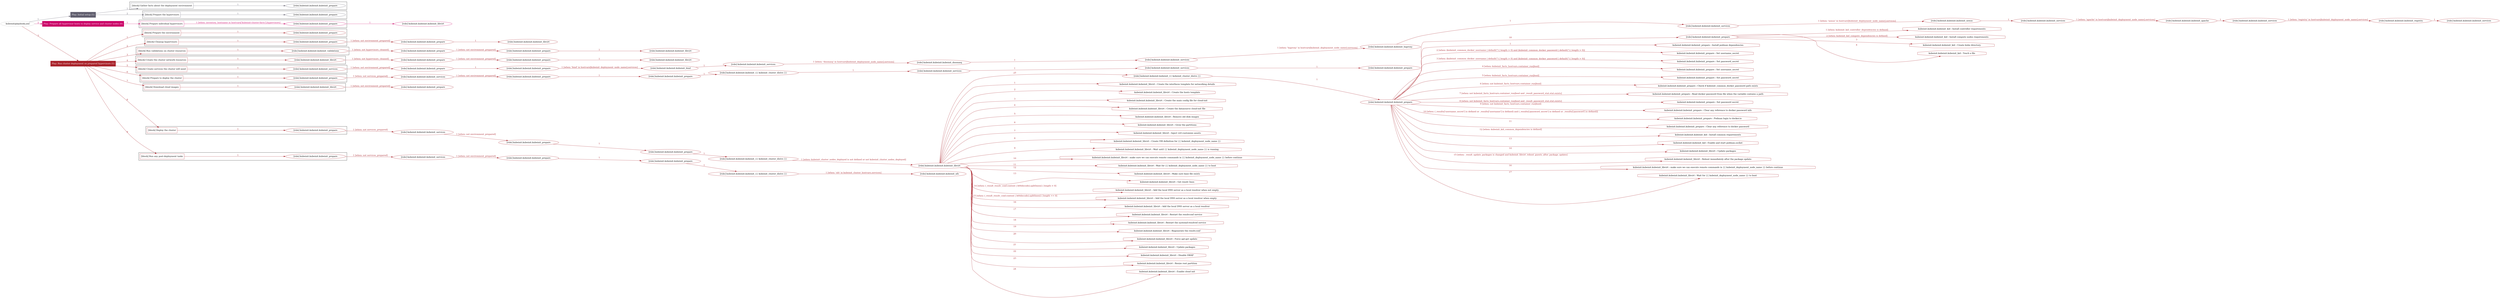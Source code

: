 digraph {
	graph [concentrate=true ordering=in rankdir=LR ratio=fill]
	edge [esep=5 sep=10]
	"kubeinit/playbook.yml" [id=root_node style=dotted]
	play_c126c81b [label="Play: Initial setup (1)" color="#605e6e" fontcolor="#ffffff" id=play_c126c81b shape=box style=filled tooltip=localhost]
	"kubeinit/playbook.yml" -> play_c126c81b [label="1 " color="#605e6e" fontcolor="#605e6e" id=edge_1b1eeee2 labeltooltip="1 " tooltip="1 "]
	subgraph "kubeinit.kubeinit.kubeinit_prepare" {
		role_fcb374b6 [label="[role] kubeinit.kubeinit.kubeinit_prepare" color="#605e6e" id=role_fcb374b6 tooltip="kubeinit.kubeinit.kubeinit_prepare"]
	}
	subgraph "kubeinit.kubeinit.kubeinit_prepare" {
		role_9bc52497 [label="[role] kubeinit.kubeinit.kubeinit_prepare" color="#605e6e" id=role_9bc52497 tooltip="kubeinit.kubeinit.kubeinit_prepare"]
	}
	subgraph "Play: Initial setup (1)" {
		play_c126c81b -> block_151226de [label=1 color="#605e6e" fontcolor="#605e6e" id=edge_676179da labeltooltip=1 tooltip=1]
		subgraph cluster_block_151226de {
			block_151226de [label="[block] Gather facts about the deployment environment" color="#605e6e" id=block_151226de labeltooltip="Gather facts about the deployment environment" shape=box tooltip="Gather facts about the deployment environment"]
			block_151226de -> role_fcb374b6 [label="1 " color="#605e6e" fontcolor="#605e6e" id=edge_16e38fc6 labeltooltip="1 " tooltip="1 "]
		}
		play_c126c81b -> block_89cb19dc [label=2 color="#605e6e" fontcolor="#605e6e" id=edge_b297ec51 labeltooltip=2 tooltip=2]
		subgraph cluster_block_89cb19dc {
			block_89cb19dc [label="[block] Prepare the hypervisors" color="#605e6e" id=block_89cb19dc labeltooltip="Prepare the hypervisors" shape=box tooltip="Prepare the hypervisors"]
			block_89cb19dc -> role_9bc52497 [label="1 " color="#605e6e" fontcolor="#605e6e" id=edge_4f4e0dad labeltooltip="1 " tooltip="1 "]
		}
	}
	play_8e37cc37 [label="Play: Prepare all hypervisor hosts to deploy service and cluster nodes (0)" color="#cb0168" fontcolor="#ffffff" id=play_8e37cc37 shape=box style=filled tooltip="Play: Prepare all hypervisor hosts to deploy service and cluster nodes (0)"]
	"kubeinit/playbook.yml" -> play_8e37cc37 [label="2 " color="#cb0168" fontcolor="#cb0168" id=edge_9299f9f1 labeltooltip="2 " tooltip="2 "]
	subgraph "kubeinit.kubeinit.kubeinit_libvirt" {
		role_905d06ae [label="[role] kubeinit.kubeinit.kubeinit_libvirt" color="#cb0168" id=role_905d06ae tooltip="kubeinit.kubeinit.kubeinit_libvirt"]
	}
	subgraph "kubeinit.kubeinit.kubeinit_prepare" {
		role_748f064f [label="[role] kubeinit.kubeinit.kubeinit_prepare" color="#cb0168" id=role_748f064f tooltip="kubeinit.kubeinit.kubeinit_prepare"]
		role_748f064f -> role_905d06ae [label="1 " color="#cb0168" fontcolor="#cb0168" id=edge_2f4e6fee labeltooltip="1 " tooltip="1 "]
	}
	subgraph "Play: Prepare all hypervisor hosts to deploy service and cluster nodes (0)" {
		play_8e37cc37 -> block_4a2bc876 [label=1 color="#cb0168" fontcolor="#cb0168" id=edge_b2c878f7 labeltooltip=1 tooltip=1]
		subgraph cluster_block_4a2bc876 {
			block_4a2bc876 [label="[block] Prepare individual hypervisors" color="#cb0168" id=block_4a2bc876 labeltooltip="Prepare individual hypervisors" shape=box tooltip="Prepare individual hypervisors"]
			block_4a2bc876 -> role_748f064f [label="1 [when: inventory_hostname in hostvars['kubeinit-cluster-facts'].hypervisors]" color="#cb0168" fontcolor="#cb0168" id=edge_b1227daa labeltooltip="1 [when: inventory_hostname in hostvars['kubeinit-cluster-facts'].hypervisors]" tooltip="1 [when: inventory_hostname in hostvars['kubeinit-cluster-facts'].hypervisors]"]
		}
	}
	play_6ab562eb [label="Play: Run cluster deployment on prepared hypervisors (1)" color="#a9232b" fontcolor="#ffffff" id=play_6ab562eb shape=box style=filled tooltip=localhost]
	"kubeinit/playbook.yml" -> play_6ab562eb [label="3 " color="#a9232b" fontcolor="#a9232b" id=edge_08978d0e labeltooltip="3 " tooltip="3 "]
	subgraph "kubeinit.kubeinit.kubeinit_prepare" {
		role_f2a02993 [label="[role] kubeinit.kubeinit.kubeinit_prepare" color="#a9232b" id=role_f2a02993 tooltip="kubeinit.kubeinit.kubeinit_prepare"]
	}
	subgraph "kubeinit.kubeinit.kubeinit_libvirt" {
		role_0dd9a1ea [label="[role] kubeinit.kubeinit.kubeinit_libvirt" color="#a9232b" id=role_0dd9a1ea tooltip="kubeinit.kubeinit.kubeinit_libvirt"]
	}
	subgraph "kubeinit.kubeinit.kubeinit_prepare" {
		role_b0f87e69 [label="[role] kubeinit.kubeinit.kubeinit_prepare" color="#a9232b" id=role_b0f87e69 tooltip="kubeinit.kubeinit.kubeinit_prepare"]
		role_b0f87e69 -> role_0dd9a1ea [label="1 " color="#a9232b" fontcolor="#a9232b" id=edge_3e0cb3b5 labeltooltip="1 " tooltip="1 "]
	}
	subgraph "kubeinit.kubeinit.kubeinit_prepare" {
		role_fe6a8860 [label="[role] kubeinit.kubeinit.kubeinit_prepare" color="#a9232b" id=role_fe6a8860 tooltip="kubeinit.kubeinit.kubeinit_prepare"]
		role_fe6a8860 -> role_b0f87e69 [label="1 [when: not environment_prepared]" color="#a9232b" fontcolor="#a9232b" id=edge_16fd8a7b labeltooltip="1 [when: not environment_prepared]" tooltip="1 [when: not environment_prepared]"]
	}
	subgraph "kubeinit.kubeinit.kubeinit_libvirt" {
		role_6823ddb0 [label="[role] kubeinit.kubeinit.kubeinit_libvirt" color="#a9232b" id=role_6823ddb0 tooltip="kubeinit.kubeinit.kubeinit_libvirt"]
	}
	subgraph "kubeinit.kubeinit.kubeinit_prepare" {
		role_4ae33652 [label="[role] kubeinit.kubeinit.kubeinit_prepare" color="#a9232b" id=role_4ae33652 tooltip="kubeinit.kubeinit.kubeinit_prepare"]
		role_4ae33652 -> role_6823ddb0 [label="1 " color="#a9232b" fontcolor="#a9232b" id=edge_ae06a6c8 labeltooltip="1 " tooltip="1 "]
	}
	subgraph "kubeinit.kubeinit.kubeinit_prepare" {
		role_0d2d4c15 [label="[role] kubeinit.kubeinit.kubeinit_prepare" color="#a9232b" id=role_0d2d4c15 tooltip="kubeinit.kubeinit.kubeinit_prepare"]
		role_0d2d4c15 -> role_4ae33652 [label="1 [when: not environment_prepared]" color="#a9232b" fontcolor="#a9232b" id=edge_d8cca4cc labeltooltip="1 [when: not environment_prepared]" tooltip="1 [when: not environment_prepared]"]
	}
	subgraph "kubeinit.kubeinit.kubeinit_validations" {
		role_8bf685f9 [label="[role] kubeinit.kubeinit.kubeinit_validations" color="#a9232b" id=role_8bf685f9 tooltip="kubeinit.kubeinit.kubeinit_validations"]
		role_8bf685f9 -> role_0d2d4c15 [label="1 [when: not hypervisors_cleaned]" color="#a9232b" fontcolor="#a9232b" id=edge_44b4a25b labeltooltip="1 [when: not hypervisors_cleaned]" tooltip="1 [when: not hypervisors_cleaned]"]
	}
	subgraph "kubeinit.kubeinit.kubeinit_libvirt" {
		role_09afb868 [label="[role] kubeinit.kubeinit.kubeinit_libvirt" color="#a9232b" id=role_09afb868 tooltip="kubeinit.kubeinit.kubeinit_libvirt"]
	}
	subgraph "kubeinit.kubeinit.kubeinit_prepare" {
		role_9cc9f9ac [label="[role] kubeinit.kubeinit.kubeinit_prepare" color="#a9232b" id=role_9cc9f9ac tooltip="kubeinit.kubeinit.kubeinit_prepare"]
		role_9cc9f9ac -> role_09afb868 [label="1 " color="#a9232b" fontcolor="#a9232b" id=edge_1a532f2b labeltooltip="1 " tooltip="1 "]
	}
	subgraph "kubeinit.kubeinit.kubeinit_prepare" {
		role_8e176470 [label="[role] kubeinit.kubeinit.kubeinit_prepare" color="#a9232b" id=role_8e176470 tooltip="kubeinit.kubeinit.kubeinit_prepare"]
		role_8e176470 -> role_9cc9f9ac [label="1 [when: not environment_prepared]" color="#a9232b" fontcolor="#a9232b" id=edge_b67fc30f labeltooltip="1 [when: not environment_prepared]" tooltip="1 [when: not environment_prepared]"]
	}
	subgraph "kubeinit.kubeinit.kubeinit_libvirt" {
		role_40ad79e9 [label="[role] kubeinit.kubeinit.kubeinit_libvirt" color="#a9232b" id=role_40ad79e9 tooltip="kubeinit.kubeinit.kubeinit_libvirt"]
		role_40ad79e9 -> role_8e176470 [label="1 [when: not hypervisors_cleaned]" color="#a9232b" fontcolor="#a9232b" id=edge_fce668d3 labeltooltip="1 [when: not hypervisors_cleaned]" tooltip="1 [when: not hypervisors_cleaned]"]
	}
	subgraph "kubeinit.kubeinit.kubeinit_services" {
		role_c3d12a0c [label="[role] kubeinit.kubeinit.kubeinit_services" color="#a9232b" id=role_c3d12a0c tooltip="kubeinit.kubeinit.kubeinit_services"]
	}
	subgraph "kubeinit.kubeinit.kubeinit_registry" {
		role_e7849e75 [label="[role] kubeinit.kubeinit.kubeinit_registry" color="#a9232b" id=role_e7849e75 tooltip="kubeinit.kubeinit.kubeinit_registry"]
		role_e7849e75 -> role_c3d12a0c [label="1 " color="#a9232b" fontcolor="#a9232b" id=edge_dfcc9788 labeltooltip="1 " tooltip="1 "]
	}
	subgraph "kubeinit.kubeinit.kubeinit_services" {
		role_628ae8de [label="[role] kubeinit.kubeinit.kubeinit_services" color="#a9232b" id=role_628ae8de tooltip="kubeinit.kubeinit.kubeinit_services"]
		role_628ae8de -> role_e7849e75 [label="1 [when: 'registry' in hostvars[kubeinit_deployment_node_name].services]" color="#a9232b" fontcolor="#a9232b" id=edge_1b9a3060 labeltooltip="1 [when: 'registry' in hostvars[kubeinit_deployment_node_name].services]" tooltip="1 [when: 'registry' in hostvars[kubeinit_deployment_node_name].services]"]
	}
	subgraph "kubeinit.kubeinit.kubeinit_apache" {
		role_07f9e928 [label="[role] kubeinit.kubeinit.kubeinit_apache" color="#a9232b" id=role_07f9e928 tooltip="kubeinit.kubeinit.kubeinit_apache"]
		role_07f9e928 -> role_628ae8de [label="1 " color="#a9232b" fontcolor="#a9232b" id=edge_2ebd1b24 labeltooltip="1 " tooltip="1 "]
	}
	subgraph "kubeinit.kubeinit.kubeinit_services" {
		role_f89ed420 [label="[role] kubeinit.kubeinit.kubeinit_services" color="#a9232b" id=role_f89ed420 tooltip="kubeinit.kubeinit.kubeinit_services"]
		role_f89ed420 -> role_07f9e928 [label="1 [when: 'apache' in hostvars[kubeinit_deployment_node_name].services]" color="#a9232b" fontcolor="#a9232b" id=edge_543bef8d labeltooltip="1 [when: 'apache' in hostvars[kubeinit_deployment_node_name].services]" tooltip="1 [when: 'apache' in hostvars[kubeinit_deployment_node_name].services]"]
	}
	subgraph "kubeinit.kubeinit.kubeinit_nexus" {
		role_1058541a [label="[role] kubeinit.kubeinit.kubeinit_nexus" color="#a9232b" id=role_1058541a tooltip="kubeinit.kubeinit.kubeinit_nexus"]
		role_1058541a -> role_f89ed420 [label="1 " color="#a9232b" fontcolor="#a9232b" id=edge_19752b82 labeltooltip="1 " tooltip="1 "]
	}
	subgraph "kubeinit.kubeinit.kubeinit_services" {
		role_768f36a2 [label="[role] kubeinit.kubeinit.kubeinit_services" color="#a9232b" id=role_768f36a2 tooltip="kubeinit.kubeinit.kubeinit_services"]
		role_768f36a2 -> role_1058541a [label="1 [when: 'nexus' in hostvars[kubeinit_deployment_node_name].services]" color="#a9232b" fontcolor="#a9232b" id=edge_bc435723 labeltooltip="1 [when: 'nexus' in hostvars[kubeinit_deployment_node_name].services]" tooltip="1 [when: 'nexus' in hostvars[kubeinit_deployment_node_name].services]"]
	}
	subgraph "kubeinit.kubeinit.kubeinit_haproxy" {
		role_ef05b90d [label="[role] kubeinit.kubeinit.kubeinit_haproxy" color="#a9232b" id=role_ef05b90d tooltip="kubeinit.kubeinit.kubeinit_haproxy"]
		role_ef05b90d -> role_768f36a2 [label="1 " color="#a9232b" fontcolor="#a9232b" id=edge_8c8e5139 labeltooltip="1 " tooltip="1 "]
	}
	subgraph "kubeinit.kubeinit.kubeinit_services" {
		role_86bb494b [label="[role] kubeinit.kubeinit.kubeinit_services" color="#a9232b" id=role_86bb494b tooltip="kubeinit.kubeinit.kubeinit_services"]
		role_86bb494b -> role_ef05b90d [label="1 [when: 'haproxy' in hostvars[kubeinit_deployment_node_name].services]" color="#a9232b" fontcolor="#a9232b" id=edge_9d62d78a labeltooltip="1 [when: 'haproxy' in hostvars[kubeinit_deployment_node_name].services]" tooltip="1 [when: 'haproxy' in hostvars[kubeinit_deployment_node_name].services]"]
	}
	subgraph "kubeinit.kubeinit.kubeinit_dnsmasq" {
		role_a164e2b1 [label="[role] kubeinit.kubeinit.kubeinit_dnsmasq" color="#a9232b" id=role_a164e2b1 tooltip="kubeinit.kubeinit.kubeinit_dnsmasq"]
		role_a164e2b1 -> role_86bb494b [label="1 " color="#a9232b" fontcolor="#a9232b" id=edge_effca84c labeltooltip="1 " tooltip="1 "]
	}
	subgraph "kubeinit.kubeinit.kubeinit_services" {
		role_d9f36116 [label="[role] kubeinit.kubeinit.kubeinit_services" color="#a9232b" id=role_d9f36116 tooltip="kubeinit.kubeinit.kubeinit_services"]
		role_d9f36116 -> role_a164e2b1 [label="1 [when: 'dnsmasq' in hostvars[kubeinit_deployment_node_name].services]" color="#a9232b" fontcolor="#a9232b" id=edge_6e7346ff labeltooltip="1 [when: 'dnsmasq' in hostvars[kubeinit_deployment_node_name].services]" tooltip="1 [when: 'dnsmasq' in hostvars[kubeinit_deployment_node_name].services]"]
	}
	subgraph "kubeinit.kubeinit.kubeinit_bind" {
		role_de431acd [label="[role] kubeinit.kubeinit.kubeinit_bind" color="#a9232b" id=role_de431acd tooltip="kubeinit.kubeinit.kubeinit_bind"]
		role_de431acd -> role_d9f36116 [label="1 " color="#a9232b" fontcolor="#a9232b" id=edge_29e0be99 labeltooltip="1 " tooltip="1 "]
	}
	subgraph "kubeinit.kubeinit.kubeinit_prepare" {
		role_93f1473a [label="[role] kubeinit.kubeinit.kubeinit_prepare" color="#a9232b" id=role_93f1473a tooltip="kubeinit.kubeinit.kubeinit_prepare"]
		role_93f1473a -> role_de431acd [label="1 [when: 'bind' in hostvars[kubeinit_deployment_node_name].services]" color="#a9232b" fontcolor="#a9232b" id=edge_60b70abe labeltooltip="1 [when: 'bind' in hostvars[kubeinit_deployment_node_name].services]" tooltip="1 [when: 'bind' in hostvars[kubeinit_deployment_node_name].services]"]
	}
	subgraph "kubeinit.kubeinit.kubeinit_prepare" {
		role_5539f91a [label="[role] kubeinit.kubeinit.kubeinit_prepare" color="#a9232b" id=role_5539f91a tooltip="kubeinit.kubeinit.kubeinit_prepare"]
		role_5539f91a -> role_93f1473a [label="1 " color="#a9232b" fontcolor="#a9232b" id=edge_0e9413b3 labeltooltip="1 " tooltip="1 "]
	}
	subgraph "kubeinit.kubeinit.kubeinit_services" {
		role_2cc2d786 [label="[role] kubeinit.kubeinit.kubeinit_services" color="#a9232b" id=role_2cc2d786 tooltip="kubeinit.kubeinit.kubeinit_services"]
		role_2cc2d786 -> role_5539f91a [label="1 [when: not environment_prepared]" color="#a9232b" fontcolor="#a9232b" id=edge_fcfeb751 labeltooltip="1 [when: not environment_prepared]" tooltip="1 [when: not environment_prepared]"]
	}
	subgraph "kubeinit.kubeinit.kubeinit_prepare" {
		role_8b160edc [label="[role] kubeinit.kubeinit.kubeinit_prepare" color="#a9232b" id=role_8b160edc tooltip="kubeinit.kubeinit.kubeinit_prepare"]
	}
	subgraph "kubeinit.kubeinit.kubeinit_services" {
		role_002cdb67 [label="[role] kubeinit.kubeinit.kubeinit_services" color="#a9232b" id=role_002cdb67 tooltip="kubeinit.kubeinit.kubeinit_services"]
		role_002cdb67 -> role_8b160edc [label="1 " color="#a9232b" fontcolor="#a9232b" id=edge_d6a21105 labeltooltip="1 " tooltip="1 "]
	}
	subgraph "kubeinit.kubeinit.kubeinit_services" {
		role_16f3d85d [label="[role] kubeinit.kubeinit.kubeinit_services" color="#a9232b" id=role_16f3d85d tooltip="kubeinit.kubeinit.kubeinit_services"]
		role_16f3d85d -> role_002cdb67 [label="1 " color="#a9232b" fontcolor="#a9232b" id=edge_e2cd52f0 labeltooltip="1 " tooltip="1 "]
	}
	subgraph "kubeinit.kubeinit.kubeinit_{{ kubeinit_cluster_distro }}" {
		role_33f047e5 [label="[role] kubeinit.kubeinit.kubeinit_{{ kubeinit_cluster_distro }}" color="#a9232b" id=role_33f047e5 tooltip="kubeinit.kubeinit.kubeinit_{{ kubeinit_cluster_distro }}"]
		role_33f047e5 -> role_16f3d85d [label="1 " color="#a9232b" fontcolor="#a9232b" id=edge_44efbfcb labeltooltip="1 " tooltip="1 "]
	}
	subgraph "kubeinit.kubeinit.kubeinit_prepare" {
		role_04a9a1da [label="[role] kubeinit.kubeinit.kubeinit_prepare" color="#a9232b" id=role_04a9a1da tooltip="kubeinit.kubeinit.kubeinit_prepare"]
		role_04a9a1da -> role_33f047e5 [label="1 " color="#a9232b" fontcolor="#a9232b" id=edge_cba25755 labeltooltip="1 " tooltip="1 "]
	}
	subgraph "kubeinit.kubeinit.kubeinit_prepare" {
		role_8c2c6759 [label="[role] kubeinit.kubeinit.kubeinit_prepare" color="#a9232b" id=role_8c2c6759 tooltip="kubeinit.kubeinit.kubeinit_prepare"]
		role_8c2c6759 -> role_04a9a1da [label="1 " color="#a9232b" fontcolor="#a9232b" id=edge_b58813cf labeltooltip="1 " tooltip="1 "]
	}
	subgraph "kubeinit.kubeinit.kubeinit_services" {
		role_bdf913ae [label="[role] kubeinit.kubeinit.kubeinit_services" color="#a9232b" id=role_bdf913ae tooltip="kubeinit.kubeinit.kubeinit_services"]
		role_bdf913ae -> role_8c2c6759 [label="1 [when: not environment_prepared]" color="#a9232b" fontcolor="#a9232b" id=edge_1a5d77fc labeltooltip="1 [when: not environment_prepared]" tooltip="1 [when: not environment_prepared]"]
	}
	subgraph "kubeinit.kubeinit.kubeinit_prepare" {
		role_00a8033e [label="[role] kubeinit.kubeinit.kubeinit_prepare" color="#a9232b" id=role_00a8033e tooltip="kubeinit.kubeinit.kubeinit_prepare"]
		role_00a8033e -> role_bdf913ae [label="1 [when: not services_prepared]" color="#a9232b" fontcolor="#a9232b" id=edge_452c753a labeltooltip="1 [when: not services_prepared]" tooltip="1 [when: not services_prepared]"]
	}
	subgraph "kubeinit.kubeinit.kubeinit_prepare" {
		role_d52e1c77 [label="[role] kubeinit.kubeinit.kubeinit_prepare" color="#a9232b" id=role_d52e1c77 tooltip="kubeinit.kubeinit.kubeinit_prepare"]
	}
	subgraph "kubeinit.kubeinit.kubeinit_libvirt" {
		role_45b16e29 [label="[role] kubeinit.kubeinit.kubeinit_libvirt" color="#a9232b" id=role_45b16e29 tooltip="kubeinit.kubeinit.kubeinit_libvirt"]
		role_45b16e29 -> role_d52e1c77 [label="1 [when: not environment_prepared]" color="#a9232b" fontcolor="#a9232b" id=edge_520e759b labeltooltip="1 [when: not environment_prepared]" tooltip="1 [when: not environment_prepared]"]
	}
	subgraph "kubeinit.kubeinit.kubeinit_prepare" {
		role_cd799fb9 [label="[role] kubeinit.kubeinit.kubeinit_prepare" color="#a9232b" id=role_cd799fb9 tooltip="kubeinit.kubeinit.kubeinit_prepare"]
		task_673d3e02 [label="kubeinit.kubeinit.kubeinit_kid : Install controller requirements" color="#a9232b" hello="kubeinit.kubeinit.kubeinit_kid : Install controller requirements" id=task_673d3e02 shape=octagon tooltip="kubeinit.kubeinit.kubeinit_kid : Install controller requirements"]
		role_cd799fb9 -> task_673d3e02 [label="1 [when: kubeinit_kid_controller_dependencies is defined]" color="#a9232b" fontcolor="#a9232b" id=edge_898ce7b7 labeltooltip="1 [when: kubeinit_kid_controller_dependencies is defined]" tooltip="1 [when: kubeinit_kid_controller_dependencies is defined]"]
		task_7dd3b2cc [label="kubeinit.kubeinit.kubeinit_kid : Install compute nodes requirements" color="#a9232b" hello="kubeinit.kubeinit.kubeinit_kid : Install compute nodes requirements" id=task_7dd3b2cc shape=octagon tooltip="kubeinit.kubeinit.kubeinit_kid : Install compute nodes requirements"]
		role_cd799fb9 -> task_7dd3b2cc [label="2 [when: kubeinit_kid_compute_dependencies is defined]" color="#a9232b" fontcolor="#a9232b" id=edge_9bb1453f labeltooltip="2 [when: kubeinit_kid_compute_dependencies is defined]" tooltip="2 [when: kubeinit_kid_compute_dependencies is defined]"]
		task_7e261121 [label="kubeinit.kubeinit.kubeinit_kid : Create kube directory" color="#a9232b" hello="kubeinit.kubeinit.kubeinit_kid : Create kube directory" id=task_7e261121 shape=octagon tooltip="kubeinit.kubeinit.kubeinit_kid : Create kube directory"]
		role_cd799fb9 -> task_7e261121 [label="3 " color="#a9232b" fontcolor="#a9232b" id=edge_755ec794 labeltooltip="3 " tooltip="3 "]
		task_3df66c97 [label="kubeinit.kubeinit.kubeinit_kid : Touch a file" color="#a9232b" hello="kubeinit.kubeinit.kubeinit_kid : Touch a file" id=task_3df66c97 shape=octagon tooltip="kubeinit.kubeinit.kubeinit_kid : Touch a file"]
		role_cd799fb9 -> task_3df66c97 [label="4 " color="#a9232b" fontcolor="#a9232b" id=edge_c21e9367 labeltooltip="4 " tooltip="4 "]
	}
	subgraph "kubeinit.kubeinit.kubeinit_prepare" {
		role_4fbe03a6 [label="[role] kubeinit.kubeinit.kubeinit_prepare" color="#a9232b" id=role_4fbe03a6 tooltip="kubeinit.kubeinit.kubeinit_prepare"]
		task_86875c7f [label="kubeinit.kubeinit.kubeinit_prepare : Install podman dependencies" color="#a9232b" hello="kubeinit.kubeinit.kubeinit_prepare : Install podman dependencies" id=task_86875c7f shape=octagon tooltip="kubeinit.kubeinit.kubeinit_prepare : Install podman dependencies"]
		role_4fbe03a6 -> task_86875c7f [label="1 " color="#a9232b" fontcolor="#a9232b" id=edge_c3f8d35f labeltooltip="1 " tooltip="1 "]
		task_5061159c [label="kubeinit.kubeinit.kubeinit_prepare : Set username_secret" color="#a9232b" hello="kubeinit.kubeinit.kubeinit_prepare : Set username_secret" id=task_5061159c shape=octagon tooltip="kubeinit.kubeinit.kubeinit_prepare : Set username_secret"]
		role_4fbe03a6 -> task_5061159c [label="2 [when: (kubeinit_common_docker_username | default('') | length > 0) and (kubeinit_common_docker_password | default('') | length > 0)]" color="#a9232b" fontcolor="#a9232b" id=edge_ef885d91 labeltooltip="2 [when: (kubeinit_common_docker_username | default('') | length > 0) and (kubeinit_common_docker_password | default('') | length > 0)]" tooltip="2 [when: (kubeinit_common_docker_username | default('') | length > 0) and (kubeinit_common_docker_password | default('') | length > 0)]"]
		task_0e379638 [label="kubeinit.kubeinit.kubeinit_prepare : Set password_secret" color="#a9232b" hello="kubeinit.kubeinit.kubeinit_prepare : Set password_secret" id=task_0e379638 shape=octagon tooltip="kubeinit.kubeinit.kubeinit_prepare : Set password_secret"]
		role_4fbe03a6 -> task_0e379638 [label="3 [when: (kubeinit_common_docker_username | default('') | length > 0) and (kubeinit_common_docker_password | default('') | length > 0)]" color="#a9232b" fontcolor="#a9232b" id=edge_1353cf5c labeltooltip="3 [when: (kubeinit_common_docker_username | default('') | length > 0) and (kubeinit_common_docker_password | default('') | length > 0)]" tooltip="3 [when: (kubeinit_common_docker_username | default('') | length > 0) and (kubeinit_common_docker_password | default('') | length > 0)]"]
		task_e1c3348a [label="kubeinit.kubeinit.kubeinit_prepare : Set username_secret" color="#a9232b" hello="kubeinit.kubeinit.kubeinit_prepare : Set username_secret" id=task_e1c3348a shape=octagon tooltip="kubeinit.kubeinit.kubeinit_prepare : Set username_secret"]
		role_4fbe03a6 -> task_e1c3348a [label="4 [when: kubeinit_facts_hostvars.container_run|bool]" color="#a9232b" fontcolor="#a9232b" id=edge_51d72e8a labeltooltip="4 [when: kubeinit_facts_hostvars.container_run|bool]" tooltip="4 [when: kubeinit_facts_hostvars.container_run|bool]"]
		task_fa8c2d0f [label="kubeinit.kubeinit.kubeinit_prepare : Set password_secret" color="#a9232b" hello="kubeinit.kubeinit.kubeinit_prepare : Set password_secret" id=task_fa8c2d0f shape=octagon tooltip="kubeinit.kubeinit.kubeinit_prepare : Set password_secret"]
		role_4fbe03a6 -> task_fa8c2d0f [label="5 [when: kubeinit_facts_hostvars.container_run|bool]" color="#a9232b" fontcolor="#a9232b" id=edge_6fa27b27 labeltooltip="5 [when: kubeinit_facts_hostvars.container_run|bool]" tooltip="5 [when: kubeinit_facts_hostvars.container_run|bool]"]
		task_3fe21f80 [label="kubeinit.kubeinit.kubeinit_prepare : Check if kubeinit_common_docker_password path exists" color="#a9232b" hello="kubeinit.kubeinit.kubeinit_prepare : Check if kubeinit_common_docker_password path exists" id=task_3fe21f80 shape=octagon tooltip="kubeinit.kubeinit.kubeinit_prepare : Check if kubeinit_common_docker_password path exists"]
		role_4fbe03a6 -> task_3fe21f80 [label="6 [when: not kubeinit_facts_hostvars.container_run|bool]" color="#a9232b" fontcolor="#a9232b" id=edge_25a5382d labeltooltip="6 [when: not kubeinit_facts_hostvars.container_run|bool]" tooltip="6 [when: not kubeinit_facts_hostvars.container_run|bool]"]
		task_188d0b72 [label="kubeinit.kubeinit.kubeinit_prepare : Read docker password from file when the variable contains a path" color="#a9232b" hello="kubeinit.kubeinit.kubeinit_prepare : Read docker password from file when the variable contains a path" id=task_188d0b72 shape=octagon tooltip="kubeinit.kubeinit.kubeinit_prepare : Read docker password from file when the variable contains a path"]
		role_4fbe03a6 -> task_188d0b72 [label="7 [when: not kubeinit_facts_hostvars.container_run|bool and _result_password_stat.stat.exists]" color="#a9232b" fontcolor="#a9232b" id=edge_84c8c69c labeltooltip="7 [when: not kubeinit_facts_hostvars.container_run|bool and _result_password_stat.stat.exists]" tooltip="7 [when: not kubeinit_facts_hostvars.container_run|bool and _result_password_stat.stat.exists]"]
		task_4bcd73b8 [label="kubeinit.kubeinit.kubeinit_prepare : Set password secret" color="#a9232b" hello="kubeinit.kubeinit.kubeinit_prepare : Set password secret" id=task_4bcd73b8 shape=octagon tooltip="kubeinit.kubeinit.kubeinit_prepare : Set password secret"]
		role_4fbe03a6 -> task_4bcd73b8 [label="8 [when: not kubeinit_facts_hostvars.container_run|bool and _result_password_stat.stat.exists]" color="#a9232b" fontcolor="#a9232b" id=edge_fe1b9a9f labeltooltip="8 [when: not kubeinit_facts_hostvars.container_run|bool and _result_password_stat.stat.exists]" tooltip="8 [when: not kubeinit_facts_hostvars.container_run|bool and _result_password_stat.stat.exists]"]
		task_0d4eddc7 [label="kubeinit.kubeinit.kubeinit_prepare : Clear any reference to docker password info" color="#a9232b" hello="kubeinit.kubeinit.kubeinit_prepare : Clear any reference to docker password info" id=task_0d4eddc7 shape=octagon tooltip="kubeinit.kubeinit.kubeinit_prepare : Clear any reference to docker password info"]
		role_4fbe03a6 -> task_0d4eddc7 [label="9 [when: not kubeinit_facts_hostvars.container_run|bool]" color="#a9232b" fontcolor="#a9232b" id=edge_ee1c3d03 labeltooltip="9 [when: not kubeinit_facts_hostvars.container_run|bool]" tooltip="9 [when: not kubeinit_facts_hostvars.container_run|bool]"]
		task_ed53c78e [label="kubeinit.kubeinit.kubeinit_prepare : Podman login to docker.io" color="#a9232b" hello="kubeinit.kubeinit.kubeinit_prepare : Podman login to docker.io" id=task_ed53c78e shape=octagon tooltip="kubeinit.kubeinit.kubeinit_prepare : Podman login to docker.io"]
		role_4fbe03a6 -> task_ed53c78e [label="10 [when: (_results['username_secret'] is defined or _results['username'] is defined) and (_results['password_secret'] is defined or _results['password'] is defined)]" color="#a9232b" fontcolor="#a9232b" id=edge_e1e641ed labeltooltip="10 [when: (_results['username_secret'] is defined or _results['username'] is defined) and (_results['password_secret'] is defined or _results['password'] is defined)]" tooltip="10 [when: (_results['username_secret'] is defined or _results['username'] is defined) and (_results['password_secret'] is defined or _results['password'] is defined)]"]
		task_42244fb6 [label="kubeinit.kubeinit.kubeinit_prepare : Clear any reference to docker password" color="#a9232b" hello="kubeinit.kubeinit.kubeinit_prepare : Clear any reference to docker password" id=task_42244fb6 shape=octagon tooltip="kubeinit.kubeinit.kubeinit_prepare : Clear any reference to docker password"]
		role_4fbe03a6 -> task_42244fb6 [label="11 " color="#a9232b" fontcolor="#a9232b" id=edge_809c6466 labeltooltip="11 " tooltip="11 "]
		task_0a1155ea [label="kubeinit.kubeinit.kubeinit_kid : Install common requirements" color="#a9232b" hello="kubeinit.kubeinit.kubeinit_kid : Install common requirements" id=task_0a1155ea shape=octagon tooltip="kubeinit.kubeinit.kubeinit_kid : Install common requirements"]
		role_4fbe03a6 -> task_0a1155ea [label="12 [when: kubeinit_kid_common_dependencies is defined]" color="#a9232b" fontcolor="#a9232b" id=edge_3d760713 labeltooltip="12 [when: kubeinit_kid_common_dependencies is defined]" tooltip="12 [when: kubeinit_kid_common_dependencies is defined]"]
		task_0a782368 [label="kubeinit.kubeinit.kubeinit_kid : Enable and start podman.socket" color="#a9232b" hello="kubeinit.kubeinit.kubeinit_kid : Enable and start podman.socket" id=task_0a782368 shape=octagon tooltip="kubeinit.kubeinit.kubeinit_kid : Enable and start podman.socket"]
		role_4fbe03a6 -> task_0a782368 [label="13 " color="#a9232b" fontcolor="#a9232b" id=edge_ff09cdfd labeltooltip="13 " tooltip="13 "]
		task_d3f52e2b [label="kubeinit.kubeinit.kubeinit_libvirt : Update packages" color="#a9232b" hello="kubeinit.kubeinit.kubeinit_libvirt : Update packages" id=task_d3f52e2b shape=octagon tooltip="kubeinit.kubeinit.kubeinit_libvirt : Update packages"]
		role_4fbe03a6 -> task_d3f52e2b [label="14 " color="#a9232b" fontcolor="#a9232b" id=edge_78413461 labeltooltip="14 " tooltip="14 "]
		task_03b3cd32 [label="kubeinit.kubeinit.kubeinit_libvirt : Reboot immediately after the package update" color="#a9232b" hello="kubeinit.kubeinit.kubeinit_libvirt : Reboot immediately after the package update" id=task_03b3cd32 shape=octagon tooltip="kubeinit.kubeinit.kubeinit_libvirt : Reboot immediately after the package update"]
		role_4fbe03a6 -> task_03b3cd32 [label="15 [when: _result_update_packages is changed and kubeinit_libvirt_reboot_guests_after_package_update]" color="#a9232b" fontcolor="#a9232b" id=edge_9f56eea2 labeltooltip="15 [when: _result_update_packages is changed and kubeinit_libvirt_reboot_guests_after_package_update]" tooltip="15 [when: _result_update_packages is changed and kubeinit_libvirt_reboot_guests_after_package_update]"]
		task_ec054d1f [label="kubeinit.kubeinit.kubeinit_libvirt : make sure we can execute remote commands in {{ kubeinit_deployment_node_name }} before continue" color="#a9232b" hello="kubeinit.kubeinit.kubeinit_libvirt : make sure we can execute remote commands in {{ kubeinit_deployment_node_name }} before continue" id=task_ec054d1f shape=octagon tooltip="kubeinit.kubeinit.kubeinit_libvirt : make sure we can execute remote commands in {{ kubeinit_deployment_node_name }} before continue"]
		role_4fbe03a6 -> task_ec054d1f [label="16 " color="#a9232b" fontcolor="#a9232b" id=edge_aaae7bd1 labeltooltip="16 " tooltip="16 "]
		task_af8c1772 [label="kubeinit.kubeinit.kubeinit_libvirt : Wait for {{ kubeinit_deployment_node_name }} to boot" color="#a9232b" hello="kubeinit.kubeinit.kubeinit_libvirt : Wait for {{ kubeinit_deployment_node_name }} to boot" id=task_af8c1772 shape=octagon tooltip="kubeinit.kubeinit.kubeinit_libvirt : Wait for {{ kubeinit_deployment_node_name }} to boot"]
		role_4fbe03a6 -> task_af8c1772 [label="17 " color="#a9232b" fontcolor="#a9232b" id=edge_590d049c labeltooltip="17 " tooltip="17 "]
		role_4fbe03a6 -> role_cd799fb9 [label="18 " color="#a9232b" fontcolor="#a9232b" id=edge_17b933d4 labeltooltip="18 " tooltip="18 "]
	}
	subgraph "kubeinit.kubeinit.kubeinit_{{ kubeinit_cluster_distro }}" {
		role_e713554a [label="[role] kubeinit.kubeinit.kubeinit_{{ kubeinit_cluster_distro }}" color="#a9232b" id=role_e713554a tooltip="kubeinit.kubeinit.kubeinit_{{ kubeinit_cluster_distro }}"]
		role_e713554a -> role_4fbe03a6 [label="1 " color="#a9232b" fontcolor="#a9232b" id=edge_1eac6ca6 labeltooltip="1 " tooltip="1 "]
	}
	subgraph "kubeinit.kubeinit.kubeinit_libvirt" {
		role_2ecc0d0e [label="[role] kubeinit.kubeinit.kubeinit_libvirt" color="#a9232b" id=role_2ecc0d0e tooltip="kubeinit.kubeinit.kubeinit_libvirt"]
		task_b6b2055b [label="kubeinit.kubeinit.kubeinit_libvirt : Create the interfaces template for networking details" color="#a9232b" hello="kubeinit.kubeinit.kubeinit_libvirt : Create the interfaces template for networking details" id=task_b6b2055b shape=octagon tooltip="kubeinit.kubeinit.kubeinit_libvirt : Create the interfaces template for networking details"]
		role_2ecc0d0e -> task_b6b2055b [label="1 " color="#a9232b" fontcolor="#a9232b" id=edge_a7e8d21a labeltooltip="1 " tooltip="1 "]
		task_27d2e90d [label="kubeinit.kubeinit.kubeinit_libvirt : Create the hosts template" color="#a9232b" hello="kubeinit.kubeinit.kubeinit_libvirt : Create the hosts template" id=task_27d2e90d shape=octagon tooltip="kubeinit.kubeinit.kubeinit_libvirt : Create the hosts template"]
		role_2ecc0d0e -> task_27d2e90d [label="2 " color="#a9232b" fontcolor="#a9232b" id=edge_f3dfea29 labeltooltip="2 " tooltip="2 "]
		task_c5b0ade6 [label="kubeinit.kubeinit.kubeinit_libvirt : Create the main config file for cloud-init" color="#a9232b" hello="kubeinit.kubeinit.kubeinit_libvirt : Create the main config file for cloud-init" id=task_c5b0ade6 shape=octagon tooltip="kubeinit.kubeinit.kubeinit_libvirt : Create the main config file for cloud-init"]
		role_2ecc0d0e -> task_c5b0ade6 [label="3 " color="#a9232b" fontcolor="#a9232b" id=edge_8d3952a1 labeltooltip="3 " tooltip="3 "]
		task_e5762269 [label="kubeinit.kubeinit.kubeinit_libvirt : Create the datasource cloud-init file" color="#a9232b" hello="kubeinit.kubeinit.kubeinit_libvirt : Create the datasource cloud-init file" id=task_e5762269 shape=octagon tooltip="kubeinit.kubeinit.kubeinit_libvirt : Create the datasource cloud-init file"]
		role_2ecc0d0e -> task_e5762269 [label="4 " color="#a9232b" fontcolor="#a9232b" id=edge_4557d20c labeltooltip="4 " tooltip="4 "]
		task_c78610c8 [label="kubeinit.kubeinit.kubeinit_libvirt : Remove old disk images" color="#a9232b" hello="kubeinit.kubeinit.kubeinit_libvirt : Remove old disk images" id=task_c78610c8 shape=octagon tooltip="kubeinit.kubeinit.kubeinit_libvirt : Remove old disk images"]
		role_2ecc0d0e -> task_c78610c8 [label="5 " color="#a9232b" fontcolor="#a9232b" id=edge_5a9637f4 labeltooltip="5 " tooltip="5 "]
		task_b7e5e804 [label="kubeinit.kubeinit.kubeinit_libvirt : Grow the partitions" color="#a9232b" hello="kubeinit.kubeinit.kubeinit_libvirt : Grow the partitions" id=task_b7e5e804 shape=octagon tooltip="kubeinit.kubeinit.kubeinit_libvirt : Grow the partitions"]
		role_2ecc0d0e -> task_b7e5e804 [label="6 " color="#a9232b" fontcolor="#a9232b" id=edge_1b355d4c labeltooltip="6 " tooltip="6 "]
		task_14af10aa [label="kubeinit.kubeinit.kubeinit_libvirt : Inject virt-customize assets" color="#a9232b" hello="kubeinit.kubeinit.kubeinit_libvirt : Inject virt-customize assets" id=task_14af10aa shape=octagon tooltip="kubeinit.kubeinit.kubeinit_libvirt : Inject virt-customize assets"]
		role_2ecc0d0e -> task_14af10aa [label="7 " color="#a9232b" fontcolor="#a9232b" id=edge_60b99c6c labeltooltip="7 " tooltip="7 "]
		task_de3a6680 [label="kubeinit.kubeinit.kubeinit_libvirt : Create VM definition for {{ kubeinit_deployment_node_name }}" color="#a9232b" hello="kubeinit.kubeinit.kubeinit_libvirt : Create VM definition for {{ kubeinit_deployment_node_name }}" id=task_de3a6680 shape=octagon tooltip="kubeinit.kubeinit.kubeinit_libvirt : Create VM definition for {{ kubeinit_deployment_node_name }}"]
		role_2ecc0d0e -> task_de3a6680 [label="8 " color="#a9232b" fontcolor="#a9232b" id=edge_4571f7b3 labeltooltip="8 " tooltip="8 "]
		task_c797885e [label="kubeinit.kubeinit.kubeinit_libvirt : Wait until {{ kubeinit_deployment_node_name }} is running" color="#a9232b" hello="kubeinit.kubeinit.kubeinit_libvirt : Wait until {{ kubeinit_deployment_node_name }} is running" id=task_c797885e shape=octagon tooltip="kubeinit.kubeinit.kubeinit_libvirt : Wait until {{ kubeinit_deployment_node_name }} is running"]
		role_2ecc0d0e -> task_c797885e [label="9 " color="#a9232b" fontcolor="#a9232b" id=edge_5defda6a labeltooltip="9 " tooltip="9 "]
		task_9253723a [label="kubeinit.kubeinit.kubeinit_libvirt : make sure we can execute remote commands in {{ kubeinit_deployment_node_name }} before continue" color="#a9232b" hello="kubeinit.kubeinit.kubeinit_libvirt : make sure we can execute remote commands in {{ kubeinit_deployment_node_name }} before continue" id=task_9253723a shape=octagon tooltip="kubeinit.kubeinit.kubeinit_libvirt : make sure we can execute remote commands in {{ kubeinit_deployment_node_name }} before continue"]
		role_2ecc0d0e -> task_9253723a [label="10 " color="#a9232b" fontcolor="#a9232b" id=edge_02473f37 labeltooltip="10 " tooltip="10 "]
		task_bdeb33e7 [label="kubeinit.kubeinit.kubeinit_libvirt : Wait for {{ kubeinit_deployment_node_name }} to boot" color="#a9232b" hello="kubeinit.kubeinit.kubeinit_libvirt : Wait for {{ kubeinit_deployment_node_name }} to boot" id=task_bdeb33e7 shape=octagon tooltip="kubeinit.kubeinit.kubeinit_libvirt : Wait for {{ kubeinit_deployment_node_name }} to boot"]
		role_2ecc0d0e -> task_bdeb33e7 [label="11 " color="#a9232b" fontcolor="#a9232b" id=edge_dc7387ac labeltooltip="11 " tooltip="11 "]
		task_91896654 [label="kubeinit.kubeinit.kubeinit_libvirt : Make sure base file exists" color="#a9232b" hello="kubeinit.kubeinit.kubeinit_libvirt : Make sure base file exists" id=task_91896654 shape=octagon tooltip="kubeinit.kubeinit.kubeinit_libvirt : Make sure base file exists"]
		role_2ecc0d0e -> task_91896654 [label="12 " color="#a9232b" fontcolor="#a9232b" id=edge_99705b6a labeltooltip="12 " tooltip="12 "]
		task_3dbf3d44 [label="kubeinit.kubeinit.kubeinit_libvirt : Get resolv lines" color="#a9232b" hello="kubeinit.kubeinit.kubeinit_libvirt : Get resolv lines" id=task_3dbf3d44 shape=octagon tooltip="kubeinit.kubeinit.kubeinit_libvirt : Get resolv lines"]
		role_2ecc0d0e -> task_3dbf3d44 [label="13 " color="#a9232b" fontcolor="#a9232b" id=edge_2e46c488 labeltooltip="13 " tooltip="13 "]
		task_724a372c [label="kubeinit.kubeinit.kubeinit_libvirt : Add the local DNS server as a local resolver when not empty" color="#a9232b" hello="kubeinit.kubeinit.kubeinit_libvirt : Add the local DNS server as a local resolver when not empty" id=task_724a372c shape=octagon tooltip="kubeinit.kubeinit.kubeinit_libvirt : Add the local DNS server as a local resolver when not empty"]
		role_2ecc0d0e -> task_724a372c [label="14 [when: (_result_resolv_conf.content | b64decode).splitlines() | length > 0]" color="#a9232b" fontcolor="#a9232b" id=edge_fa8b7627 labeltooltip="14 [when: (_result_resolv_conf.content | b64decode).splitlines() | length > 0]" tooltip="14 [when: (_result_resolv_conf.content | b64decode).splitlines() | length > 0]"]
		task_d0281887 [label="kubeinit.kubeinit.kubeinit_libvirt : Add the local DNS server as a local resolver when empty" color="#a9232b" hello="kubeinit.kubeinit.kubeinit_libvirt : Add the local DNS server as a local resolver when empty" id=task_d0281887 shape=octagon tooltip="kubeinit.kubeinit.kubeinit_libvirt : Add the local DNS server as a local resolver when empty"]
		role_2ecc0d0e -> task_d0281887 [label="15 [when: (_result_resolv_conf.content | b64decode).splitlines() | length == 0]" color="#a9232b" fontcolor="#a9232b" id=edge_291a3ca9 labeltooltip="15 [when: (_result_resolv_conf.content | b64decode).splitlines() | length == 0]" tooltip="15 [when: (_result_resolv_conf.content | b64decode).splitlines() | length == 0]"]
		task_5591ab5a [label="kubeinit.kubeinit.kubeinit_libvirt : Add the local DNS server as a local resolver" color="#a9232b" hello="kubeinit.kubeinit.kubeinit_libvirt : Add the local DNS server as a local resolver" id=task_5591ab5a shape=octagon tooltip="kubeinit.kubeinit.kubeinit_libvirt : Add the local DNS server as a local resolver"]
		role_2ecc0d0e -> task_5591ab5a [label="16 " color="#a9232b" fontcolor="#a9232b" id=edge_ba77e196 labeltooltip="16 " tooltip="16 "]
		task_13ffab75 [label="kubeinit.kubeinit.kubeinit_libvirt : Restart the resolvconf service" color="#a9232b" hello="kubeinit.kubeinit.kubeinit_libvirt : Restart the resolvconf service" id=task_13ffab75 shape=octagon tooltip="kubeinit.kubeinit.kubeinit_libvirt : Restart the resolvconf service"]
		role_2ecc0d0e -> task_13ffab75 [label="17 " color="#a9232b" fontcolor="#a9232b" id=edge_cd5b5a7b labeltooltip="17 " tooltip="17 "]
		task_763a22b6 [label="kubeinit.kubeinit.kubeinit_libvirt : Restart the systemd-resolved service" color="#a9232b" hello="kubeinit.kubeinit.kubeinit_libvirt : Restart the systemd-resolved service" id=task_763a22b6 shape=octagon tooltip="kubeinit.kubeinit.kubeinit_libvirt : Restart the systemd-resolved service"]
		role_2ecc0d0e -> task_763a22b6 [label="18 " color="#a9232b" fontcolor="#a9232b" id=edge_6d0672e8 labeltooltip="18 " tooltip="18 "]
		task_56bb50e6 [label="kubeinit.kubeinit.kubeinit_libvirt : Regenerate the resolv.conf" color="#a9232b" hello="kubeinit.kubeinit.kubeinit_libvirt : Regenerate the resolv.conf" id=task_56bb50e6 shape=octagon tooltip="kubeinit.kubeinit.kubeinit_libvirt : Regenerate the resolv.conf"]
		role_2ecc0d0e -> task_56bb50e6 [label="19 " color="#a9232b" fontcolor="#a9232b" id=edge_02763dcf labeltooltip="19 " tooltip="19 "]
		task_77e2a25d [label="kubeinit.kubeinit.kubeinit_libvirt : Force apt-get update" color="#a9232b" hello="kubeinit.kubeinit.kubeinit_libvirt : Force apt-get update" id=task_77e2a25d shape=octagon tooltip="kubeinit.kubeinit.kubeinit_libvirt : Force apt-get update"]
		role_2ecc0d0e -> task_77e2a25d [label="20 " color="#a9232b" fontcolor="#a9232b" id=edge_9cd6bcc2 labeltooltip="20 " tooltip="20 "]
		task_66af0966 [label="kubeinit.kubeinit.kubeinit_libvirt : Update packages" color="#a9232b" hello="kubeinit.kubeinit.kubeinit_libvirt : Update packages" id=task_66af0966 shape=octagon tooltip="kubeinit.kubeinit.kubeinit_libvirt : Update packages"]
		role_2ecc0d0e -> task_66af0966 [label="21 " color="#a9232b" fontcolor="#a9232b" id=edge_45c3b814 labeltooltip="21 " tooltip="21 "]
		task_cc108236 [label="kubeinit.kubeinit.kubeinit_libvirt : Disable SWAP" color="#a9232b" hello="kubeinit.kubeinit.kubeinit_libvirt : Disable SWAP" id=task_cc108236 shape=octagon tooltip="kubeinit.kubeinit.kubeinit_libvirt : Disable SWAP"]
		role_2ecc0d0e -> task_cc108236 [label="22 " color="#a9232b" fontcolor="#a9232b" id=edge_0998d123 labeltooltip="22 " tooltip="22 "]
		task_b31e1208 [label="kubeinit.kubeinit.kubeinit_libvirt : Resize root partition" color="#a9232b" hello="kubeinit.kubeinit.kubeinit_libvirt : Resize root partition" id=task_b31e1208 shape=octagon tooltip="kubeinit.kubeinit.kubeinit_libvirt : Resize root partition"]
		role_2ecc0d0e -> task_b31e1208 [label="23 " color="#a9232b" fontcolor="#a9232b" id=edge_66d51798 labeltooltip="23 " tooltip="23 "]
		task_933a07d1 [label="kubeinit.kubeinit.kubeinit_libvirt : Enable cloud init" color="#a9232b" hello="kubeinit.kubeinit.kubeinit_libvirt : Enable cloud init" id=task_933a07d1 shape=octagon tooltip="kubeinit.kubeinit.kubeinit_libvirt : Enable cloud init"]
		role_2ecc0d0e -> task_933a07d1 [label="24 " color="#a9232b" fontcolor="#a9232b" id=edge_cd0ce6fa labeltooltip="24 " tooltip="24 "]
		role_2ecc0d0e -> role_e713554a [label="25 " color="#a9232b" fontcolor="#a9232b" id=edge_a5e61375 labeltooltip="25 " tooltip="25 "]
	}
	subgraph "kubeinit.kubeinit.kubeinit_{{ kubeinit_cluster_distro }}" {
		role_7fa4f0bc [label="[role] kubeinit.kubeinit.kubeinit_{{ kubeinit_cluster_distro }}" color="#a9232b" id=role_7fa4f0bc tooltip="kubeinit.kubeinit.kubeinit_{{ kubeinit_cluster_distro }}"]
		role_7fa4f0bc -> role_2ecc0d0e [label="1 [when: kubeinit_cluster_nodes_deployed is not defined or not kubeinit_cluster_nodes_deployed]" color="#a9232b" fontcolor="#a9232b" id=edge_e6eac51e labeltooltip="1 [when: kubeinit_cluster_nodes_deployed is not defined or not kubeinit_cluster_nodes_deployed]" tooltip="1 [when: kubeinit_cluster_nodes_deployed is not defined or not kubeinit_cluster_nodes_deployed]"]
	}
	subgraph "kubeinit.kubeinit.kubeinit_prepare" {
		role_4dfbc837 [label="[role] kubeinit.kubeinit.kubeinit_prepare" color="#a9232b" id=role_4dfbc837 tooltip="kubeinit.kubeinit.kubeinit_prepare"]
		role_4dfbc837 -> role_7fa4f0bc [label="1 " color="#a9232b" fontcolor="#a9232b" id=edge_6f734a5a labeltooltip="1 " tooltip="1 "]
	}
	subgraph "kubeinit.kubeinit.kubeinit_prepare" {
		role_383253a7 [label="[role] kubeinit.kubeinit.kubeinit_prepare" color="#a9232b" id=role_383253a7 tooltip="kubeinit.kubeinit.kubeinit_prepare"]
		role_383253a7 -> role_4dfbc837 [label="1 " color="#a9232b" fontcolor="#a9232b" id=edge_a7d0ab4f labeltooltip="1 " tooltip="1 "]
	}
	subgraph "kubeinit.kubeinit.kubeinit_services" {
		role_cd478902 [label="[role] kubeinit.kubeinit.kubeinit_services" color="#a9232b" id=role_cd478902 tooltip="kubeinit.kubeinit.kubeinit_services"]
		role_cd478902 -> role_383253a7 [label="1 [when: not environment_prepared]" color="#a9232b" fontcolor="#a9232b" id=edge_fe802fab labeltooltip="1 [when: not environment_prepared]" tooltip="1 [when: not environment_prepared]"]
	}
	subgraph "kubeinit.kubeinit.kubeinit_prepare" {
		role_5569fbac [label="[role] kubeinit.kubeinit.kubeinit_prepare" color="#a9232b" id=role_5569fbac tooltip="kubeinit.kubeinit.kubeinit_prepare"]
		role_5569fbac -> role_cd478902 [label="1 [when: not services_prepared]" color="#a9232b" fontcolor="#a9232b" id=edge_8e708c18 labeltooltip="1 [when: not services_prepared]" tooltip="1 [when: not services_prepared]"]
	}
	subgraph "kubeinit.kubeinit.kubeinit_nfs" {
		role_11ede22f [label="[role] kubeinit.kubeinit.kubeinit_nfs" color="#a9232b" id=role_11ede22f tooltip="kubeinit.kubeinit.kubeinit_nfs"]
	}
	subgraph "kubeinit.kubeinit.kubeinit_{{ kubeinit_cluster_distro }}" {
		role_5e97b1f6 [label="[role] kubeinit.kubeinit.kubeinit_{{ kubeinit_cluster_distro }}" color="#a9232b" id=role_5e97b1f6 tooltip="kubeinit.kubeinit.kubeinit_{{ kubeinit_cluster_distro }}"]
		role_5e97b1f6 -> role_11ede22f [label="1 [when: 'nfs' in kubeinit_cluster_hostvars.services]" color="#a9232b" fontcolor="#a9232b" id=edge_52556add labeltooltip="1 [when: 'nfs' in kubeinit_cluster_hostvars.services]" tooltip="1 [when: 'nfs' in kubeinit_cluster_hostvars.services]"]
	}
	subgraph "kubeinit.kubeinit.kubeinit_prepare" {
		role_71a16e07 [label="[role] kubeinit.kubeinit.kubeinit_prepare" color="#a9232b" id=role_71a16e07 tooltip="kubeinit.kubeinit.kubeinit_prepare"]
		role_71a16e07 -> role_5e97b1f6 [label="1 " color="#a9232b" fontcolor="#a9232b" id=edge_f4602412 labeltooltip="1 " tooltip="1 "]
	}
	subgraph "kubeinit.kubeinit.kubeinit_prepare" {
		role_57fee39c [label="[role] kubeinit.kubeinit.kubeinit_prepare" color="#a9232b" id=role_57fee39c tooltip="kubeinit.kubeinit.kubeinit_prepare"]
		role_57fee39c -> role_71a16e07 [label="1 " color="#a9232b" fontcolor="#a9232b" id=edge_f3848371 labeltooltip="1 " tooltip="1 "]
	}
	subgraph "kubeinit.kubeinit.kubeinit_services" {
		role_0009172f [label="[role] kubeinit.kubeinit.kubeinit_services" color="#a9232b" id=role_0009172f tooltip="kubeinit.kubeinit.kubeinit_services"]
		role_0009172f -> role_57fee39c [label="1 [when: not environment_prepared]" color="#a9232b" fontcolor="#a9232b" id=edge_0eaecff8 labeltooltip="1 [when: not environment_prepared]" tooltip="1 [when: not environment_prepared]"]
	}
	subgraph "kubeinit.kubeinit.kubeinit_prepare" {
		role_b1ed9f9c [label="[role] kubeinit.kubeinit.kubeinit_prepare" color="#a9232b" id=role_b1ed9f9c tooltip="kubeinit.kubeinit.kubeinit_prepare"]
		role_b1ed9f9c -> role_0009172f [label="1 [when: not services_prepared]" color="#a9232b" fontcolor="#a9232b" id=edge_8944d4a9 labeltooltip="1 [when: not services_prepared]" tooltip="1 [when: not services_prepared]"]
	}
	subgraph "Play: Run cluster deployment on prepared hypervisors (1)" {
		play_6ab562eb -> block_4e9ea65e [label=1 color="#a9232b" fontcolor="#a9232b" id=edge_7a77b56a labeltooltip=1 tooltip=1]
		subgraph cluster_block_4e9ea65e {
			block_4e9ea65e [label="[block] Prepare the environment" color="#a9232b" id=block_4e9ea65e labeltooltip="Prepare the environment" shape=box tooltip="Prepare the environment"]
			block_4e9ea65e -> role_f2a02993 [label="1 " color="#a9232b" fontcolor="#a9232b" id=edge_093412c3 labeltooltip="1 " tooltip="1 "]
		}
		play_6ab562eb -> block_1fb909a5 [label=2 color="#a9232b" fontcolor="#a9232b" id=edge_32c30757 labeltooltip=2 tooltip=2]
		subgraph cluster_block_1fb909a5 {
			block_1fb909a5 [label="[block] Cleanup hypervisors" color="#a9232b" id=block_1fb909a5 labeltooltip="Cleanup hypervisors" shape=box tooltip="Cleanup hypervisors"]
			block_1fb909a5 -> role_fe6a8860 [label="1 " color="#a9232b" fontcolor="#a9232b" id=edge_f465d4a2 labeltooltip="1 " tooltip="1 "]
		}
		play_6ab562eb -> block_9be76905 [label=3 color="#a9232b" fontcolor="#a9232b" id=edge_f2c1b769 labeltooltip=3 tooltip=3]
		subgraph cluster_block_9be76905 {
			block_9be76905 [label="[block] Run validations on cluster resources" color="#a9232b" id=block_9be76905 labeltooltip="Run validations on cluster resources" shape=box tooltip="Run validations on cluster resources"]
			block_9be76905 -> role_8bf685f9 [label="1 " color="#a9232b" fontcolor="#a9232b" id=edge_910b2a95 labeltooltip="1 " tooltip="1 "]
		}
		play_6ab562eb -> block_0f4f53a9 [label=4 color="#a9232b" fontcolor="#a9232b" id=edge_705d9e67 labeltooltip=4 tooltip=4]
		subgraph cluster_block_0f4f53a9 {
			block_0f4f53a9 [label="[block] Create the cluster network resources" color="#a9232b" id=block_0f4f53a9 labeltooltip="Create the cluster network resources" shape=box tooltip="Create the cluster network resources"]
			block_0f4f53a9 -> role_40ad79e9 [label="1 " color="#a9232b" fontcolor="#a9232b" id=edge_80b96cdc labeltooltip="1 " tooltip="1 "]
		}
		play_6ab562eb -> block_32cea298 [label=5 color="#a9232b" fontcolor="#a9232b" id=edge_fe7a9485 labeltooltip=5 tooltip=5]
		subgraph cluster_block_32cea298 {
			block_32cea298 [label="[block] Create services the cluster will need" color="#a9232b" id=block_32cea298 labeltooltip="Create services the cluster will need" shape=box tooltip="Create services the cluster will need"]
			block_32cea298 -> role_2cc2d786 [label="1 " color="#a9232b" fontcolor="#a9232b" id=edge_cff16666 labeltooltip="1 " tooltip="1 "]
		}
		play_6ab562eb -> block_adf441f7 [label=6 color="#a9232b" fontcolor="#a9232b" id=edge_d4862932 labeltooltip=6 tooltip=6]
		subgraph cluster_block_adf441f7 {
			block_adf441f7 [label="[block] Prepare to deploy the cluster" color="#a9232b" id=block_adf441f7 labeltooltip="Prepare to deploy the cluster" shape=box tooltip="Prepare to deploy the cluster"]
			block_adf441f7 -> role_00a8033e [label="1 " color="#a9232b" fontcolor="#a9232b" id=edge_a56f892d labeltooltip="1 " tooltip="1 "]
		}
		play_6ab562eb -> block_b1179445 [label=7 color="#a9232b" fontcolor="#a9232b" id=edge_3ba77888 labeltooltip=7 tooltip=7]
		subgraph cluster_block_b1179445 {
			block_b1179445 [label="[block] Download cloud images" color="#a9232b" id=block_b1179445 labeltooltip="Download cloud images" shape=box tooltip="Download cloud images"]
			block_b1179445 -> role_45b16e29 [label="1 " color="#a9232b" fontcolor="#a9232b" id=edge_655dc7a2 labeltooltip="1 " tooltip="1 "]
		}
		play_6ab562eb -> block_03733562 [label=8 color="#a9232b" fontcolor="#a9232b" id=edge_51d75551 labeltooltip=8 tooltip=8]
		subgraph cluster_block_03733562 {
			block_03733562 [label="[block] Deploy the cluster" color="#a9232b" id=block_03733562 labeltooltip="Deploy the cluster" shape=box tooltip="Deploy the cluster"]
			block_03733562 -> role_5569fbac [label="1 " color="#a9232b" fontcolor="#a9232b" id=edge_8d1c8f25 labeltooltip="1 " tooltip="1 "]
		}
		play_6ab562eb -> block_4a022576 [label=9 color="#a9232b" fontcolor="#a9232b" id=edge_4f75fed4 labeltooltip=9 tooltip=9]
		subgraph cluster_block_4a022576 {
			block_4a022576 [label="[block] Run any post-deployment tasks" color="#a9232b" id=block_4a022576 labeltooltip="Run any post-deployment tasks" shape=box tooltip="Run any post-deployment tasks"]
			block_4a022576 -> role_b1ed9f9c [label="1 " color="#a9232b" fontcolor="#a9232b" id=edge_71c7a51e labeltooltip="1 " tooltip="1 "]
		}
	}
}
